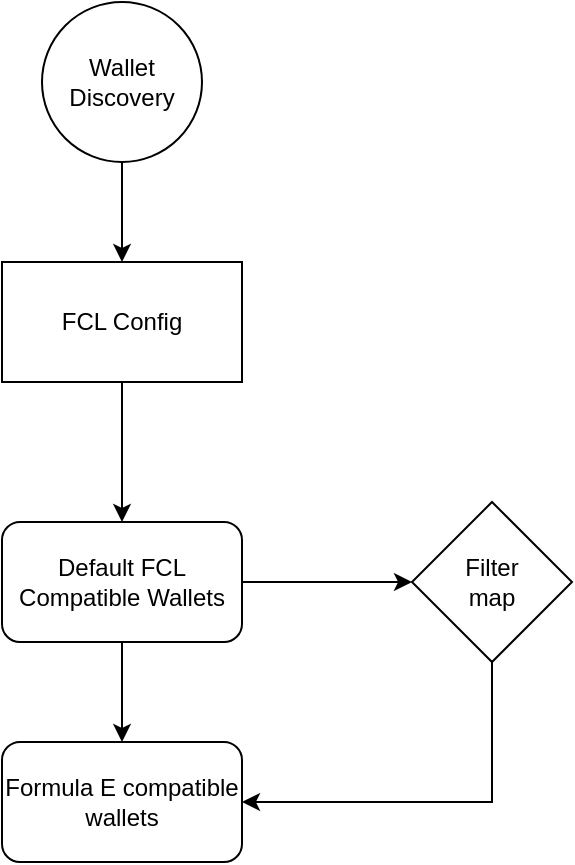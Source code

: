 <mxfile version="21.6.9" type="github">
  <diagram id="wFE0QG_FPsp0jaGvCLVb" name="Page-1">
    <mxGraphModel dx="955" dy="514" grid="1" gridSize="10" guides="1" tooltips="1" connect="1" arrows="1" fold="1" page="1" pageScale="1" pageWidth="850" pageHeight="1100" math="0" shadow="0">
      <root>
        <mxCell id="0" />
        <mxCell id="1" parent="0" />
        <mxCell id="XzS5bTZx3EFFYI8axKuy-5" value="" style="edgeStyle=orthogonalEdgeStyle;rounded=0;orthogonalLoop=1;jettySize=auto;html=1;entryX=0.5;entryY=0;entryDx=0;entryDy=0;" edge="1" parent="1" source="XzS5bTZx3EFFYI8axKuy-3" target="XzS5bTZx3EFFYI8axKuy-4">
          <mxGeometry relative="1" as="geometry">
            <mxPoint x="425" y="410" as="targetPoint" />
          </mxGeometry>
        </mxCell>
        <mxCell id="XzS5bTZx3EFFYI8axKuy-3" value="Wallet&lt;br&gt;Discovery" style="ellipse;whiteSpace=wrap;html=1;aspect=fixed;" vertex="1" parent="1">
          <mxGeometry x="385" y="290" width="80" height="80" as="geometry" />
        </mxCell>
        <mxCell id="XzS5bTZx3EFFYI8axKuy-10" value="" style="edgeStyle=orthogonalEdgeStyle;rounded=0;orthogonalLoop=1;jettySize=auto;html=1;" edge="1" parent="1" source="XzS5bTZx3EFFYI8axKuy-4">
          <mxGeometry relative="1" as="geometry">
            <mxPoint x="425" y="550" as="targetPoint" />
          </mxGeometry>
        </mxCell>
        <mxCell id="XzS5bTZx3EFFYI8axKuy-4" value="FCL Config" style="rounded=0;whiteSpace=wrap;html=1;" vertex="1" parent="1">
          <mxGeometry x="365" y="420" width="120" height="60" as="geometry" />
        </mxCell>
        <mxCell id="XzS5bTZx3EFFYI8axKuy-13" value="" style="edgeStyle=orthogonalEdgeStyle;rounded=0;orthogonalLoop=1;jettySize=auto;html=1;" edge="1" parent="1" source="XzS5bTZx3EFFYI8axKuy-11" target="XzS5bTZx3EFFYI8axKuy-12">
          <mxGeometry relative="1" as="geometry" />
        </mxCell>
        <mxCell id="XzS5bTZx3EFFYI8axKuy-18" value="" style="edgeStyle=orthogonalEdgeStyle;rounded=0;orthogonalLoop=1;jettySize=auto;html=1;" edge="1" parent="1" source="XzS5bTZx3EFFYI8axKuy-11" target="XzS5bTZx3EFFYI8axKuy-14">
          <mxGeometry relative="1" as="geometry" />
        </mxCell>
        <mxCell id="XzS5bTZx3EFFYI8axKuy-11" value="Default FCL Compatible Wallets" style="rounded=1;whiteSpace=wrap;html=1;" vertex="1" parent="1">
          <mxGeometry x="365" y="550" width="120" height="60" as="geometry" />
        </mxCell>
        <mxCell id="XzS5bTZx3EFFYI8axKuy-17" style="edgeStyle=orthogonalEdgeStyle;rounded=0;orthogonalLoop=1;jettySize=auto;html=1;entryX=1;entryY=0.5;entryDx=0;entryDy=0;" edge="1" parent="1" source="XzS5bTZx3EFFYI8axKuy-12" target="XzS5bTZx3EFFYI8axKuy-14">
          <mxGeometry relative="1" as="geometry">
            <Array as="points">
              <mxPoint x="610" y="690" />
            </Array>
          </mxGeometry>
        </mxCell>
        <mxCell id="XzS5bTZx3EFFYI8axKuy-12" value="Filter&lt;br&gt;map" style="rhombus;whiteSpace=wrap;html=1;" vertex="1" parent="1">
          <mxGeometry x="570" y="540" width="80" height="80" as="geometry" />
        </mxCell>
        <mxCell id="XzS5bTZx3EFFYI8axKuy-14" value="Formula E compatible wallets" style="rounded=1;whiteSpace=wrap;html=1;" vertex="1" parent="1">
          <mxGeometry x="365" y="660" width="120" height="60" as="geometry" />
        </mxCell>
      </root>
    </mxGraphModel>
  </diagram>
</mxfile>
